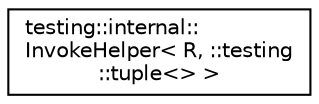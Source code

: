 digraph "クラス階層図"
{
  edge [fontname="Helvetica",fontsize="10",labelfontname="Helvetica",labelfontsize="10"];
  node [fontname="Helvetica",fontsize="10",shape=record];
  rankdir="LR";
  Node0 [label="testing::internal::\lInvokeHelper\< R, ::testing\l::tuple\<\> \>",height=0.2,width=0.4,color="black", fillcolor="white", style="filled",URL="$da/d04/classtesting_1_1internal_1_1_invoke_helper_3_01_r_00_01_1_1testing_1_1tuple_3_4_01_4.html"];
}
